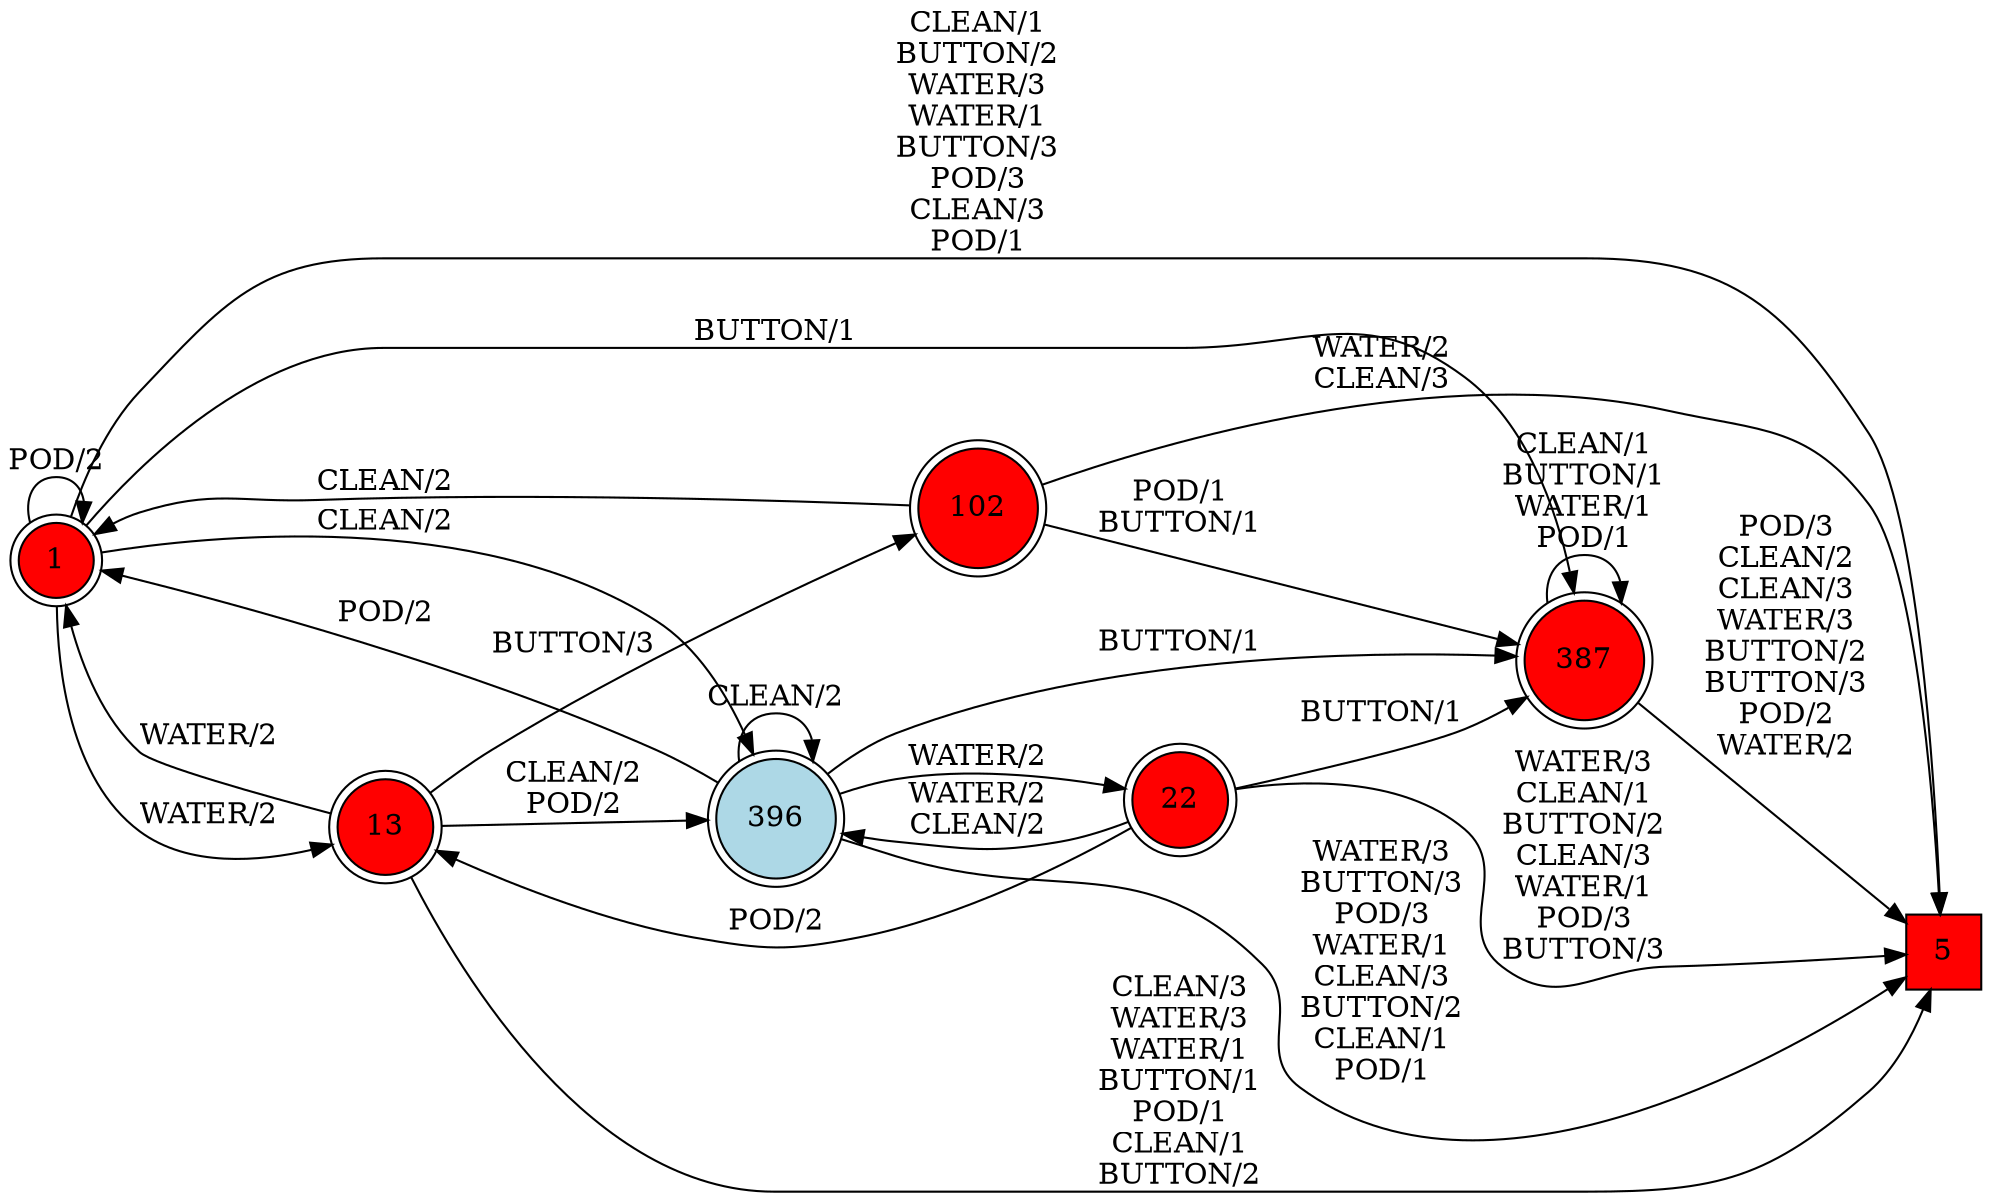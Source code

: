 digraph G {
  rankdir=LR;
  node [shape=circle, style=filled, fillcolor=white];
  "1" [fillcolor=red, shape=doublecircle];
  "5" [fillcolor=red, shape=square];
  "13" [fillcolor=red, shape=doublecircle];
  "22" [fillcolor=red, shape=doublecircle];
  "102" [fillcolor=red, shape=doublecircle];
  "387" [fillcolor=red, shape=doublecircle];
  "396" [isInitial=True, fillcolor=lightblue, shape=doublecircle];
  "1" -> "13" [label="WATER/2"];
  "1" -> "5" [label="CLEAN/1\nBUTTON/2\nWATER/3\nWATER/1\nBUTTON/3\nPOD/3\nCLEAN/3\nPOD/1"];
  "1" -> "1" [label="POD/2"];
  "1" -> "387" [label="BUTTON/1"];
  "1" -> "396" [label="CLEAN/2"];
  "13" -> "102" [label="BUTTON/3"];
  "13" -> "5" [label="CLEAN/3\nWATER/3\nWATER/1\nBUTTON/1\nPOD/1\nCLEAN/1\nBUTTON/2"];
  "13" -> "396" [label="CLEAN/2\nPOD/2"];
  "13" -> "1" [label="WATER/2"];
  "22" -> "5" [label="WATER/3\nCLEAN/1\nBUTTON/2\nCLEAN/3\nWATER/1\nPOD/3\nBUTTON/3"];
  "22" -> "387" [label="BUTTON/1"];
  "22" -> "13" [label="POD/2"];
  "22" -> "396" [label="WATER/2\nCLEAN/2"];
  "102" -> "5" [label="WATER/2\nCLEAN/3"];
  "102" -> "387" [label="POD/1\nBUTTON/1"];
  "102" -> "1" [label="CLEAN/2"];
  "387" -> "5" [label="POD/3\nCLEAN/2\nCLEAN/3\nWATER/3\nBUTTON/2\nBUTTON/3\nPOD/2\nWATER/2"];
  "387" -> "387" [label="CLEAN/1\nBUTTON/1\nWATER/1\nPOD/1"];
  "396" -> "5" [label="WATER/3\nBUTTON/3\nPOD/3\nWATER/1\nCLEAN/3\nBUTTON/2\nCLEAN/1\nPOD/1"];
  "396" -> "1" [label="POD/2"];
  "396" -> "22" [label="WATER/2"];
  "396" -> "396" [label="CLEAN/2"];
  "396" -> "387" [label="BUTTON/1"];
}
